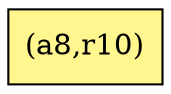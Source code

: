 digraph G {
rankdir=BT;ranksep="2.0";
"(a8,r10)" [shape=record,fillcolor=khaki1,style=filled,label="{(a8,r10)}"];
}